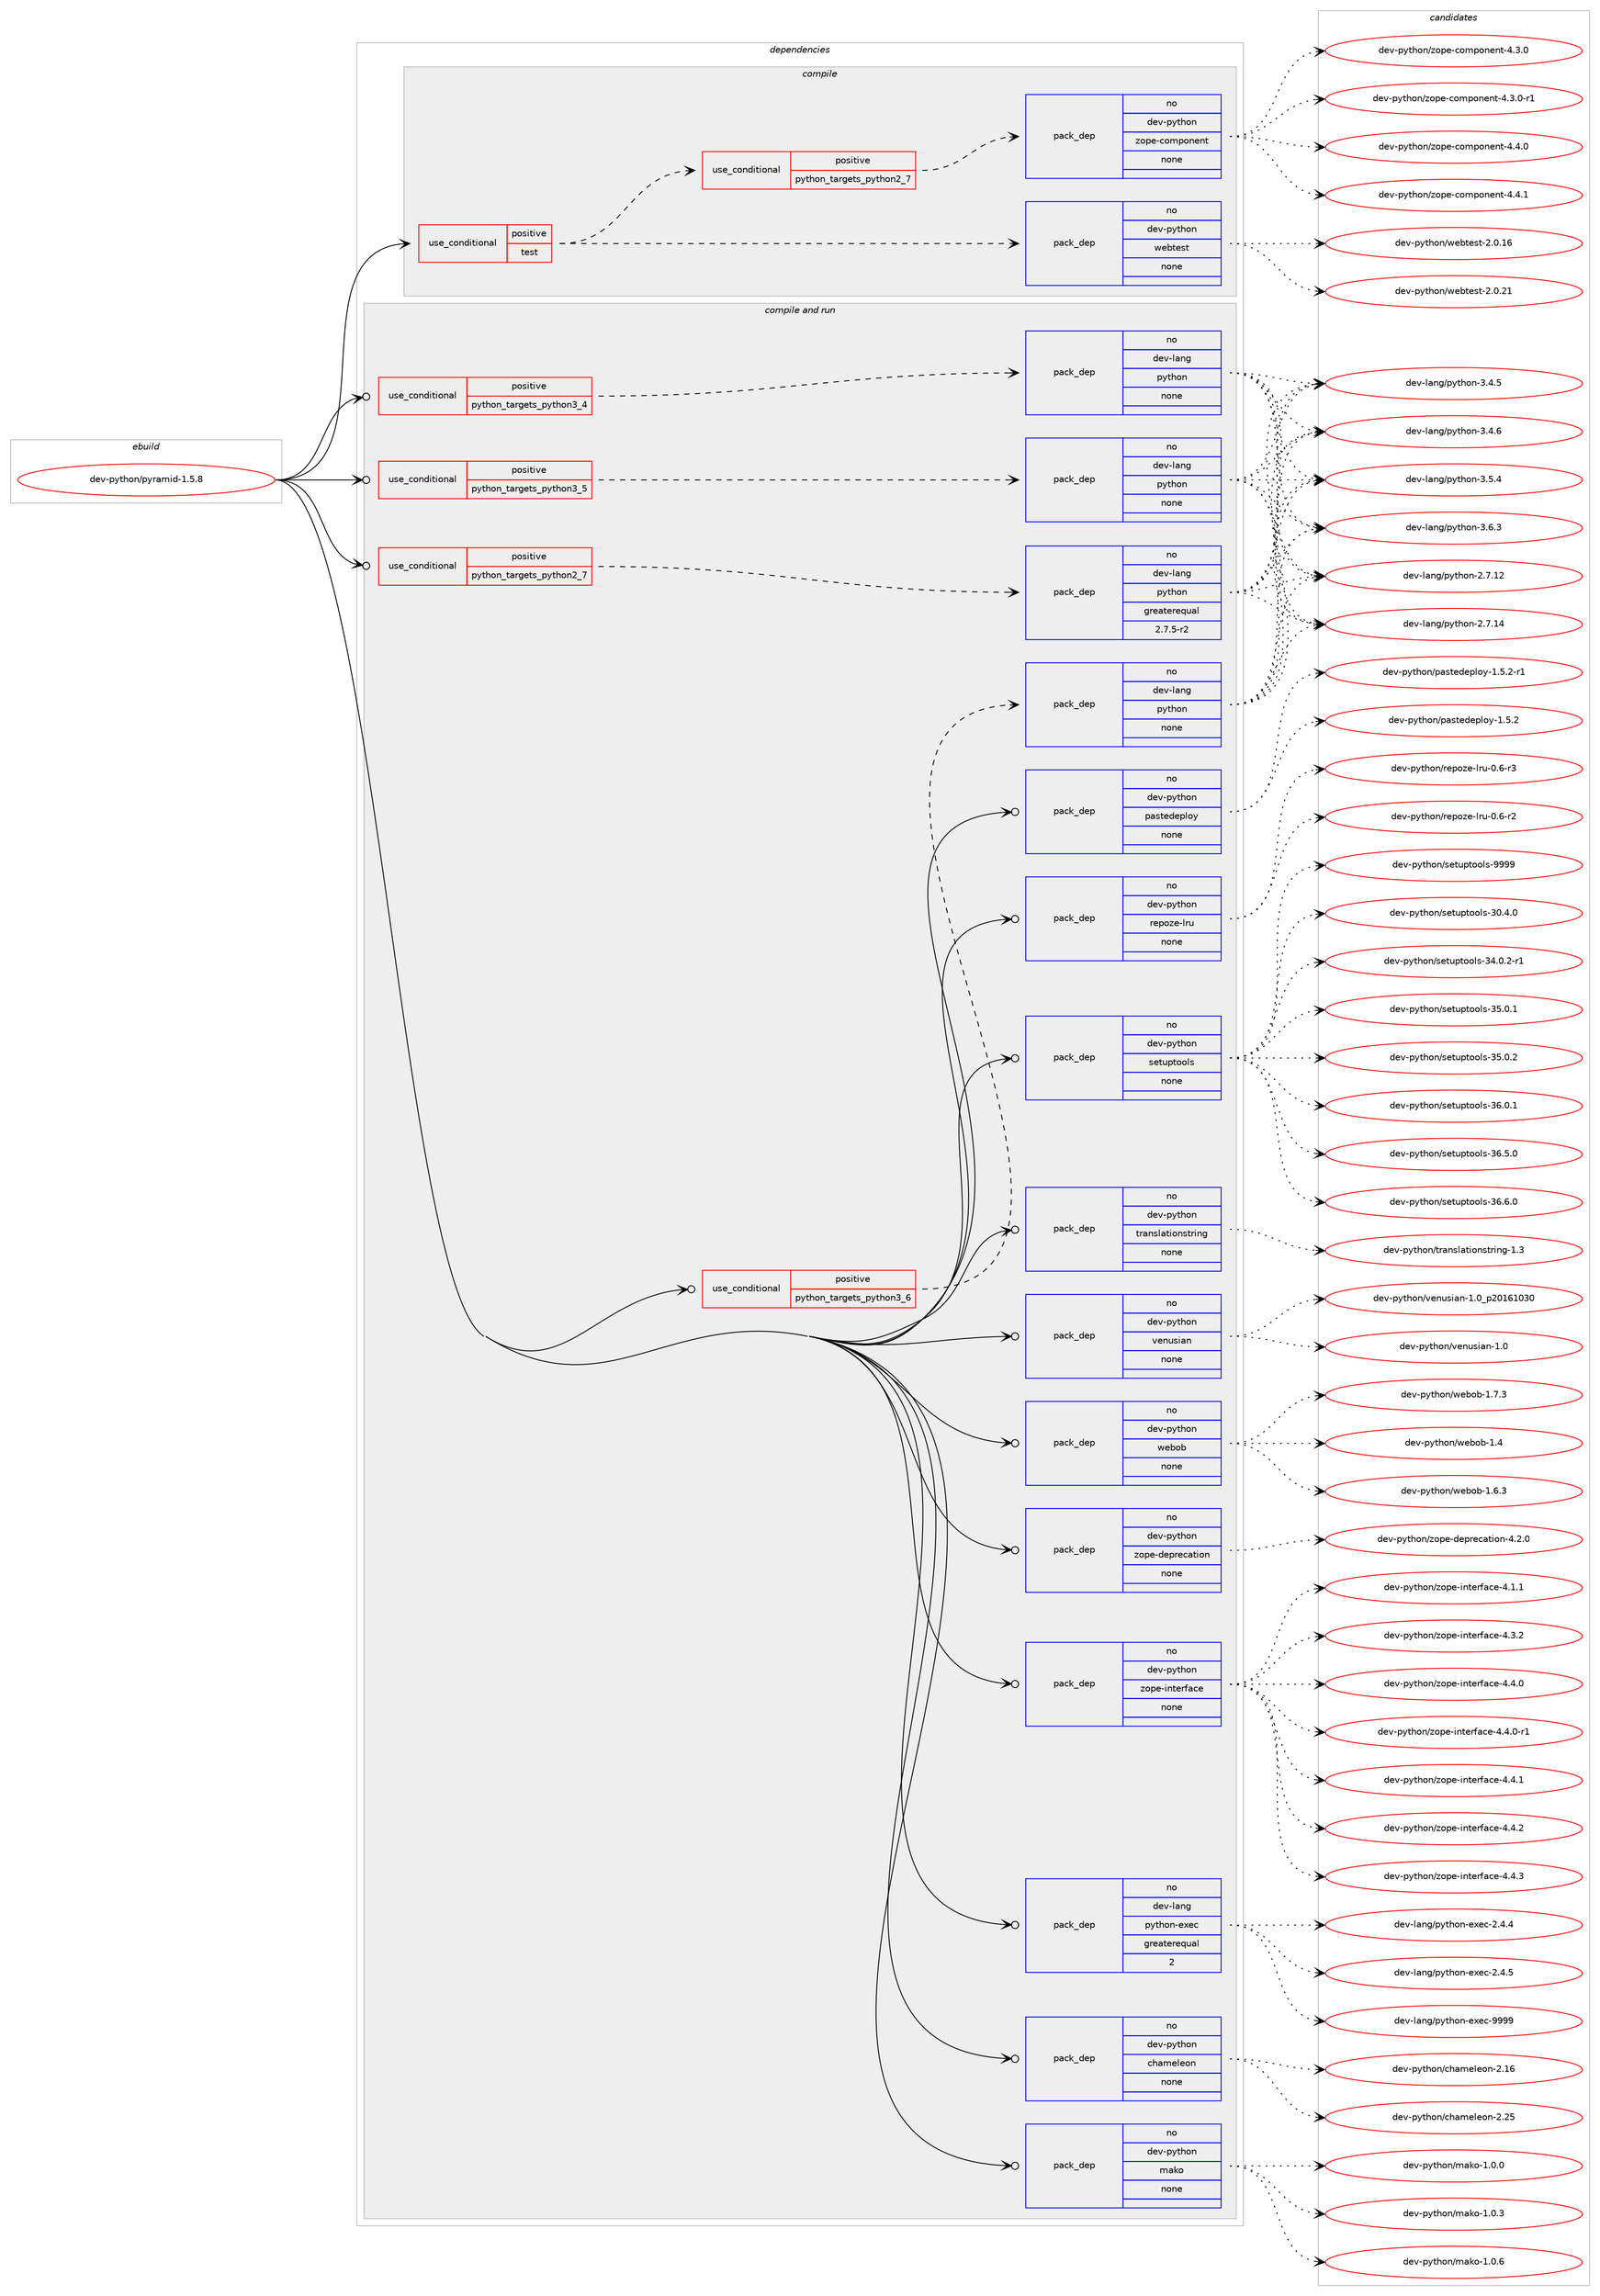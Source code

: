 digraph prolog {

# *************
# Graph options
# *************

newrank=true;
concentrate=true;
compound=true;
graph [rankdir=LR,fontname=Helvetica,fontsize=10,ranksep=1.5];#, ranksep=2.5, nodesep=0.2];
edge  [arrowhead=vee];
node  [fontname=Helvetica,fontsize=10];

# **********
# The ebuild
# **********

subgraph cluster_leftcol {
color=gray;
rank=same;
label=<<i>ebuild</i>>;
id [label="dev-python/pyramid-1.5.8", color=red, width=4, href="../dev-python/pyramid-1.5.8.svg"];
}

# ****************
# The dependencies
# ****************

subgraph cluster_midcol {
color=gray;
label=<<i>dependencies</i>>;
subgraph cluster_compile {
fillcolor="#eeeeee";
style=filled;
label=<<i>compile</i>>;
subgraph cond39177 {
dependency178702 [label=<<TABLE BORDER="0" CELLBORDER="1" CELLSPACING="0" CELLPADDING="4"><TR><TD ROWSPAN="3" CELLPADDING="10">use_conditional</TD></TR><TR><TD>positive</TD></TR><TR><TD>test</TD></TR></TABLE>>, shape=none, color=red];
subgraph pack135594 {
dependency178703 [label=<<TABLE BORDER="0" CELLBORDER="1" CELLSPACING="0" CELLPADDING="4" WIDTH="220"><TR><TD ROWSPAN="6" CELLPADDING="30">pack_dep</TD></TR><TR><TD WIDTH="110">no</TD></TR><TR><TD>dev-python</TD></TR><TR><TD>webtest</TD></TR><TR><TD>none</TD></TR><TR><TD></TD></TR></TABLE>>, shape=none, color=blue];
}
dependency178702:e -> dependency178703:w [weight=20,style="dashed",arrowhead="vee"];
subgraph cond39178 {
dependency178704 [label=<<TABLE BORDER="0" CELLBORDER="1" CELLSPACING="0" CELLPADDING="4"><TR><TD ROWSPAN="3" CELLPADDING="10">use_conditional</TD></TR><TR><TD>positive</TD></TR><TR><TD>python_targets_python2_7</TD></TR></TABLE>>, shape=none, color=red];
subgraph pack135595 {
dependency178705 [label=<<TABLE BORDER="0" CELLBORDER="1" CELLSPACING="0" CELLPADDING="4" WIDTH="220"><TR><TD ROWSPAN="6" CELLPADDING="30">pack_dep</TD></TR><TR><TD WIDTH="110">no</TD></TR><TR><TD>dev-python</TD></TR><TR><TD>zope-component</TD></TR><TR><TD>none</TD></TR><TR><TD></TD></TR></TABLE>>, shape=none, color=blue];
}
dependency178704:e -> dependency178705:w [weight=20,style="dashed",arrowhead="vee"];
}
dependency178702:e -> dependency178704:w [weight=20,style="dashed",arrowhead="vee"];
}
id:e -> dependency178702:w [weight=20,style="solid",arrowhead="vee"];
}
subgraph cluster_compileandrun {
fillcolor="#eeeeee";
style=filled;
label=<<i>compile and run</i>>;
subgraph cond39179 {
dependency178706 [label=<<TABLE BORDER="0" CELLBORDER="1" CELLSPACING="0" CELLPADDING="4"><TR><TD ROWSPAN="3" CELLPADDING="10">use_conditional</TD></TR><TR><TD>positive</TD></TR><TR><TD>python_targets_python2_7</TD></TR></TABLE>>, shape=none, color=red];
subgraph pack135596 {
dependency178707 [label=<<TABLE BORDER="0" CELLBORDER="1" CELLSPACING="0" CELLPADDING="4" WIDTH="220"><TR><TD ROWSPAN="6" CELLPADDING="30">pack_dep</TD></TR><TR><TD WIDTH="110">no</TD></TR><TR><TD>dev-lang</TD></TR><TR><TD>python</TD></TR><TR><TD>greaterequal</TD></TR><TR><TD>2.7.5-r2</TD></TR></TABLE>>, shape=none, color=blue];
}
dependency178706:e -> dependency178707:w [weight=20,style="dashed",arrowhead="vee"];
}
id:e -> dependency178706:w [weight=20,style="solid",arrowhead="odotvee"];
subgraph cond39180 {
dependency178708 [label=<<TABLE BORDER="0" CELLBORDER="1" CELLSPACING="0" CELLPADDING="4"><TR><TD ROWSPAN="3" CELLPADDING="10">use_conditional</TD></TR><TR><TD>positive</TD></TR><TR><TD>python_targets_python3_4</TD></TR></TABLE>>, shape=none, color=red];
subgraph pack135597 {
dependency178709 [label=<<TABLE BORDER="0" CELLBORDER="1" CELLSPACING="0" CELLPADDING="4" WIDTH="220"><TR><TD ROWSPAN="6" CELLPADDING="30">pack_dep</TD></TR><TR><TD WIDTH="110">no</TD></TR><TR><TD>dev-lang</TD></TR><TR><TD>python</TD></TR><TR><TD>none</TD></TR><TR><TD></TD></TR></TABLE>>, shape=none, color=blue];
}
dependency178708:e -> dependency178709:w [weight=20,style="dashed",arrowhead="vee"];
}
id:e -> dependency178708:w [weight=20,style="solid",arrowhead="odotvee"];
subgraph cond39181 {
dependency178710 [label=<<TABLE BORDER="0" CELLBORDER="1" CELLSPACING="0" CELLPADDING="4"><TR><TD ROWSPAN="3" CELLPADDING="10">use_conditional</TD></TR><TR><TD>positive</TD></TR><TR><TD>python_targets_python3_5</TD></TR></TABLE>>, shape=none, color=red];
subgraph pack135598 {
dependency178711 [label=<<TABLE BORDER="0" CELLBORDER="1" CELLSPACING="0" CELLPADDING="4" WIDTH="220"><TR><TD ROWSPAN="6" CELLPADDING="30">pack_dep</TD></TR><TR><TD WIDTH="110">no</TD></TR><TR><TD>dev-lang</TD></TR><TR><TD>python</TD></TR><TR><TD>none</TD></TR><TR><TD></TD></TR></TABLE>>, shape=none, color=blue];
}
dependency178710:e -> dependency178711:w [weight=20,style="dashed",arrowhead="vee"];
}
id:e -> dependency178710:w [weight=20,style="solid",arrowhead="odotvee"];
subgraph cond39182 {
dependency178712 [label=<<TABLE BORDER="0" CELLBORDER="1" CELLSPACING="0" CELLPADDING="4"><TR><TD ROWSPAN="3" CELLPADDING="10">use_conditional</TD></TR><TR><TD>positive</TD></TR><TR><TD>python_targets_python3_6</TD></TR></TABLE>>, shape=none, color=red];
subgraph pack135599 {
dependency178713 [label=<<TABLE BORDER="0" CELLBORDER="1" CELLSPACING="0" CELLPADDING="4" WIDTH="220"><TR><TD ROWSPAN="6" CELLPADDING="30">pack_dep</TD></TR><TR><TD WIDTH="110">no</TD></TR><TR><TD>dev-lang</TD></TR><TR><TD>python</TD></TR><TR><TD>none</TD></TR><TR><TD></TD></TR></TABLE>>, shape=none, color=blue];
}
dependency178712:e -> dependency178713:w [weight=20,style="dashed",arrowhead="vee"];
}
id:e -> dependency178712:w [weight=20,style="solid",arrowhead="odotvee"];
subgraph pack135600 {
dependency178714 [label=<<TABLE BORDER="0" CELLBORDER="1" CELLSPACING="0" CELLPADDING="4" WIDTH="220"><TR><TD ROWSPAN="6" CELLPADDING="30">pack_dep</TD></TR><TR><TD WIDTH="110">no</TD></TR><TR><TD>dev-lang</TD></TR><TR><TD>python-exec</TD></TR><TR><TD>greaterequal</TD></TR><TR><TD>2</TD></TR></TABLE>>, shape=none, color=blue];
}
id:e -> dependency178714:w [weight=20,style="solid",arrowhead="odotvee"];
subgraph pack135601 {
dependency178715 [label=<<TABLE BORDER="0" CELLBORDER="1" CELLSPACING="0" CELLPADDING="4" WIDTH="220"><TR><TD ROWSPAN="6" CELLPADDING="30">pack_dep</TD></TR><TR><TD WIDTH="110">no</TD></TR><TR><TD>dev-python</TD></TR><TR><TD>chameleon</TD></TR><TR><TD>none</TD></TR><TR><TD></TD></TR></TABLE>>, shape=none, color=blue];
}
id:e -> dependency178715:w [weight=20,style="solid",arrowhead="odotvee"];
subgraph pack135602 {
dependency178716 [label=<<TABLE BORDER="0" CELLBORDER="1" CELLSPACING="0" CELLPADDING="4" WIDTH="220"><TR><TD ROWSPAN="6" CELLPADDING="30">pack_dep</TD></TR><TR><TD WIDTH="110">no</TD></TR><TR><TD>dev-python</TD></TR><TR><TD>mako</TD></TR><TR><TD>none</TD></TR><TR><TD></TD></TR></TABLE>>, shape=none, color=blue];
}
id:e -> dependency178716:w [weight=20,style="solid",arrowhead="odotvee"];
subgraph pack135603 {
dependency178717 [label=<<TABLE BORDER="0" CELLBORDER="1" CELLSPACING="0" CELLPADDING="4" WIDTH="220"><TR><TD ROWSPAN="6" CELLPADDING="30">pack_dep</TD></TR><TR><TD WIDTH="110">no</TD></TR><TR><TD>dev-python</TD></TR><TR><TD>pastedeploy</TD></TR><TR><TD>none</TD></TR><TR><TD></TD></TR></TABLE>>, shape=none, color=blue];
}
id:e -> dependency178717:w [weight=20,style="solid",arrowhead="odotvee"];
subgraph pack135604 {
dependency178718 [label=<<TABLE BORDER="0" CELLBORDER="1" CELLSPACING="0" CELLPADDING="4" WIDTH="220"><TR><TD ROWSPAN="6" CELLPADDING="30">pack_dep</TD></TR><TR><TD WIDTH="110">no</TD></TR><TR><TD>dev-python</TD></TR><TR><TD>repoze-lru</TD></TR><TR><TD>none</TD></TR><TR><TD></TD></TR></TABLE>>, shape=none, color=blue];
}
id:e -> dependency178718:w [weight=20,style="solid",arrowhead="odotvee"];
subgraph pack135605 {
dependency178719 [label=<<TABLE BORDER="0" CELLBORDER="1" CELLSPACING="0" CELLPADDING="4" WIDTH="220"><TR><TD ROWSPAN="6" CELLPADDING="30">pack_dep</TD></TR><TR><TD WIDTH="110">no</TD></TR><TR><TD>dev-python</TD></TR><TR><TD>setuptools</TD></TR><TR><TD>none</TD></TR><TR><TD></TD></TR></TABLE>>, shape=none, color=blue];
}
id:e -> dependency178719:w [weight=20,style="solid",arrowhead="odotvee"];
subgraph pack135606 {
dependency178720 [label=<<TABLE BORDER="0" CELLBORDER="1" CELLSPACING="0" CELLPADDING="4" WIDTH="220"><TR><TD ROWSPAN="6" CELLPADDING="30">pack_dep</TD></TR><TR><TD WIDTH="110">no</TD></TR><TR><TD>dev-python</TD></TR><TR><TD>translationstring</TD></TR><TR><TD>none</TD></TR><TR><TD></TD></TR></TABLE>>, shape=none, color=blue];
}
id:e -> dependency178720:w [weight=20,style="solid",arrowhead="odotvee"];
subgraph pack135607 {
dependency178721 [label=<<TABLE BORDER="0" CELLBORDER="1" CELLSPACING="0" CELLPADDING="4" WIDTH="220"><TR><TD ROWSPAN="6" CELLPADDING="30">pack_dep</TD></TR><TR><TD WIDTH="110">no</TD></TR><TR><TD>dev-python</TD></TR><TR><TD>venusian</TD></TR><TR><TD>none</TD></TR><TR><TD></TD></TR></TABLE>>, shape=none, color=blue];
}
id:e -> dependency178721:w [weight=20,style="solid",arrowhead="odotvee"];
subgraph pack135608 {
dependency178722 [label=<<TABLE BORDER="0" CELLBORDER="1" CELLSPACING="0" CELLPADDING="4" WIDTH="220"><TR><TD ROWSPAN="6" CELLPADDING="30">pack_dep</TD></TR><TR><TD WIDTH="110">no</TD></TR><TR><TD>dev-python</TD></TR><TR><TD>webob</TD></TR><TR><TD>none</TD></TR><TR><TD></TD></TR></TABLE>>, shape=none, color=blue];
}
id:e -> dependency178722:w [weight=20,style="solid",arrowhead="odotvee"];
subgraph pack135609 {
dependency178723 [label=<<TABLE BORDER="0" CELLBORDER="1" CELLSPACING="0" CELLPADDING="4" WIDTH="220"><TR><TD ROWSPAN="6" CELLPADDING="30">pack_dep</TD></TR><TR><TD WIDTH="110">no</TD></TR><TR><TD>dev-python</TD></TR><TR><TD>zope-deprecation</TD></TR><TR><TD>none</TD></TR><TR><TD></TD></TR></TABLE>>, shape=none, color=blue];
}
id:e -> dependency178723:w [weight=20,style="solid",arrowhead="odotvee"];
subgraph pack135610 {
dependency178724 [label=<<TABLE BORDER="0" CELLBORDER="1" CELLSPACING="0" CELLPADDING="4" WIDTH="220"><TR><TD ROWSPAN="6" CELLPADDING="30">pack_dep</TD></TR><TR><TD WIDTH="110">no</TD></TR><TR><TD>dev-python</TD></TR><TR><TD>zope-interface</TD></TR><TR><TD>none</TD></TR><TR><TD></TD></TR></TABLE>>, shape=none, color=blue];
}
id:e -> dependency178724:w [weight=20,style="solid",arrowhead="odotvee"];
}
subgraph cluster_run {
fillcolor="#eeeeee";
style=filled;
label=<<i>run</i>>;
}
}

# **************
# The candidates
# **************

subgraph cluster_choices {
rank=same;
color=gray;
label=<<i>candidates</i>>;

subgraph choice135594 {
color=black;
nodesep=1;
choice10010111845112121116104111110471191019811610111511645504648464954 [label="dev-python/webtest-2.0.16", color=red, width=4,href="../dev-python/webtest-2.0.16.svg"];
choice10010111845112121116104111110471191019811610111511645504648465049 [label="dev-python/webtest-2.0.21", color=red, width=4,href="../dev-python/webtest-2.0.21.svg"];
dependency178703:e -> choice10010111845112121116104111110471191019811610111511645504648464954:w [style=dotted,weight="100"];
dependency178703:e -> choice10010111845112121116104111110471191019811610111511645504648465049:w [style=dotted,weight="100"];
}
subgraph choice135595 {
color=black;
nodesep=1;
choice10010111845112121116104111110471221111121014599111109112111110101110116455246514648 [label="dev-python/zope-component-4.3.0", color=red, width=4,href="../dev-python/zope-component-4.3.0.svg"];
choice100101118451121211161041111104712211111210145991111091121111101011101164552465146484511449 [label="dev-python/zope-component-4.3.0-r1", color=red, width=4,href="../dev-python/zope-component-4.3.0-r1.svg"];
choice10010111845112121116104111110471221111121014599111109112111110101110116455246524648 [label="dev-python/zope-component-4.4.0", color=red, width=4,href="../dev-python/zope-component-4.4.0.svg"];
choice10010111845112121116104111110471221111121014599111109112111110101110116455246524649 [label="dev-python/zope-component-4.4.1", color=red, width=4,href="../dev-python/zope-component-4.4.1.svg"];
dependency178705:e -> choice10010111845112121116104111110471221111121014599111109112111110101110116455246514648:w [style=dotted,weight="100"];
dependency178705:e -> choice100101118451121211161041111104712211111210145991111091121111101011101164552465146484511449:w [style=dotted,weight="100"];
dependency178705:e -> choice10010111845112121116104111110471221111121014599111109112111110101110116455246524648:w [style=dotted,weight="100"];
dependency178705:e -> choice10010111845112121116104111110471221111121014599111109112111110101110116455246524649:w [style=dotted,weight="100"];
}
subgraph choice135596 {
color=black;
nodesep=1;
choice10010111845108971101034711212111610411111045504655464950 [label="dev-lang/python-2.7.12", color=red, width=4,href="../dev-lang/python-2.7.12.svg"];
choice10010111845108971101034711212111610411111045504655464952 [label="dev-lang/python-2.7.14", color=red, width=4,href="../dev-lang/python-2.7.14.svg"];
choice100101118451089711010347112121116104111110455146524653 [label="dev-lang/python-3.4.5", color=red, width=4,href="../dev-lang/python-3.4.5.svg"];
choice100101118451089711010347112121116104111110455146524654 [label="dev-lang/python-3.4.6", color=red, width=4,href="../dev-lang/python-3.4.6.svg"];
choice100101118451089711010347112121116104111110455146534652 [label="dev-lang/python-3.5.4", color=red, width=4,href="../dev-lang/python-3.5.4.svg"];
choice100101118451089711010347112121116104111110455146544651 [label="dev-lang/python-3.6.3", color=red, width=4,href="../dev-lang/python-3.6.3.svg"];
dependency178707:e -> choice10010111845108971101034711212111610411111045504655464950:w [style=dotted,weight="100"];
dependency178707:e -> choice10010111845108971101034711212111610411111045504655464952:w [style=dotted,weight="100"];
dependency178707:e -> choice100101118451089711010347112121116104111110455146524653:w [style=dotted,weight="100"];
dependency178707:e -> choice100101118451089711010347112121116104111110455146524654:w [style=dotted,weight="100"];
dependency178707:e -> choice100101118451089711010347112121116104111110455146534652:w [style=dotted,weight="100"];
dependency178707:e -> choice100101118451089711010347112121116104111110455146544651:w [style=dotted,weight="100"];
}
subgraph choice135597 {
color=black;
nodesep=1;
choice10010111845108971101034711212111610411111045504655464950 [label="dev-lang/python-2.7.12", color=red, width=4,href="../dev-lang/python-2.7.12.svg"];
choice10010111845108971101034711212111610411111045504655464952 [label="dev-lang/python-2.7.14", color=red, width=4,href="../dev-lang/python-2.7.14.svg"];
choice100101118451089711010347112121116104111110455146524653 [label="dev-lang/python-3.4.5", color=red, width=4,href="../dev-lang/python-3.4.5.svg"];
choice100101118451089711010347112121116104111110455146524654 [label="dev-lang/python-3.4.6", color=red, width=4,href="../dev-lang/python-3.4.6.svg"];
choice100101118451089711010347112121116104111110455146534652 [label="dev-lang/python-3.5.4", color=red, width=4,href="../dev-lang/python-3.5.4.svg"];
choice100101118451089711010347112121116104111110455146544651 [label="dev-lang/python-3.6.3", color=red, width=4,href="../dev-lang/python-3.6.3.svg"];
dependency178709:e -> choice10010111845108971101034711212111610411111045504655464950:w [style=dotted,weight="100"];
dependency178709:e -> choice10010111845108971101034711212111610411111045504655464952:w [style=dotted,weight="100"];
dependency178709:e -> choice100101118451089711010347112121116104111110455146524653:w [style=dotted,weight="100"];
dependency178709:e -> choice100101118451089711010347112121116104111110455146524654:w [style=dotted,weight="100"];
dependency178709:e -> choice100101118451089711010347112121116104111110455146534652:w [style=dotted,weight="100"];
dependency178709:e -> choice100101118451089711010347112121116104111110455146544651:w [style=dotted,weight="100"];
}
subgraph choice135598 {
color=black;
nodesep=1;
choice10010111845108971101034711212111610411111045504655464950 [label="dev-lang/python-2.7.12", color=red, width=4,href="../dev-lang/python-2.7.12.svg"];
choice10010111845108971101034711212111610411111045504655464952 [label="dev-lang/python-2.7.14", color=red, width=4,href="../dev-lang/python-2.7.14.svg"];
choice100101118451089711010347112121116104111110455146524653 [label="dev-lang/python-3.4.5", color=red, width=4,href="../dev-lang/python-3.4.5.svg"];
choice100101118451089711010347112121116104111110455146524654 [label="dev-lang/python-3.4.6", color=red, width=4,href="../dev-lang/python-3.4.6.svg"];
choice100101118451089711010347112121116104111110455146534652 [label="dev-lang/python-3.5.4", color=red, width=4,href="../dev-lang/python-3.5.4.svg"];
choice100101118451089711010347112121116104111110455146544651 [label="dev-lang/python-3.6.3", color=red, width=4,href="../dev-lang/python-3.6.3.svg"];
dependency178711:e -> choice10010111845108971101034711212111610411111045504655464950:w [style=dotted,weight="100"];
dependency178711:e -> choice10010111845108971101034711212111610411111045504655464952:w [style=dotted,weight="100"];
dependency178711:e -> choice100101118451089711010347112121116104111110455146524653:w [style=dotted,weight="100"];
dependency178711:e -> choice100101118451089711010347112121116104111110455146524654:w [style=dotted,weight="100"];
dependency178711:e -> choice100101118451089711010347112121116104111110455146534652:w [style=dotted,weight="100"];
dependency178711:e -> choice100101118451089711010347112121116104111110455146544651:w [style=dotted,weight="100"];
}
subgraph choice135599 {
color=black;
nodesep=1;
choice10010111845108971101034711212111610411111045504655464950 [label="dev-lang/python-2.7.12", color=red, width=4,href="../dev-lang/python-2.7.12.svg"];
choice10010111845108971101034711212111610411111045504655464952 [label="dev-lang/python-2.7.14", color=red, width=4,href="../dev-lang/python-2.7.14.svg"];
choice100101118451089711010347112121116104111110455146524653 [label="dev-lang/python-3.4.5", color=red, width=4,href="../dev-lang/python-3.4.5.svg"];
choice100101118451089711010347112121116104111110455146524654 [label="dev-lang/python-3.4.6", color=red, width=4,href="../dev-lang/python-3.4.6.svg"];
choice100101118451089711010347112121116104111110455146534652 [label="dev-lang/python-3.5.4", color=red, width=4,href="../dev-lang/python-3.5.4.svg"];
choice100101118451089711010347112121116104111110455146544651 [label="dev-lang/python-3.6.3", color=red, width=4,href="../dev-lang/python-3.6.3.svg"];
dependency178713:e -> choice10010111845108971101034711212111610411111045504655464950:w [style=dotted,weight="100"];
dependency178713:e -> choice10010111845108971101034711212111610411111045504655464952:w [style=dotted,weight="100"];
dependency178713:e -> choice100101118451089711010347112121116104111110455146524653:w [style=dotted,weight="100"];
dependency178713:e -> choice100101118451089711010347112121116104111110455146524654:w [style=dotted,weight="100"];
dependency178713:e -> choice100101118451089711010347112121116104111110455146534652:w [style=dotted,weight="100"];
dependency178713:e -> choice100101118451089711010347112121116104111110455146544651:w [style=dotted,weight="100"];
}
subgraph choice135600 {
color=black;
nodesep=1;
choice1001011184510897110103471121211161041111104510112010199455046524652 [label="dev-lang/python-exec-2.4.4", color=red, width=4,href="../dev-lang/python-exec-2.4.4.svg"];
choice1001011184510897110103471121211161041111104510112010199455046524653 [label="dev-lang/python-exec-2.4.5", color=red, width=4,href="../dev-lang/python-exec-2.4.5.svg"];
choice10010111845108971101034711212111610411111045101120101994557575757 [label="dev-lang/python-exec-9999", color=red, width=4,href="../dev-lang/python-exec-9999.svg"];
dependency178714:e -> choice1001011184510897110103471121211161041111104510112010199455046524652:w [style=dotted,weight="100"];
dependency178714:e -> choice1001011184510897110103471121211161041111104510112010199455046524653:w [style=dotted,weight="100"];
dependency178714:e -> choice10010111845108971101034711212111610411111045101120101994557575757:w [style=dotted,weight="100"];
}
subgraph choice135601 {
color=black;
nodesep=1;
choice100101118451121211161041111104799104971091011081011111104550464954 [label="dev-python/chameleon-2.16", color=red, width=4,href="../dev-python/chameleon-2.16.svg"];
choice100101118451121211161041111104799104971091011081011111104550465053 [label="dev-python/chameleon-2.25", color=red, width=4,href="../dev-python/chameleon-2.25.svg"];
dependency178715:e -> choice100101118451121211161041111104799104971091011081011111104550464954:w [style=dotted,weight="100"];
dependency178715:e -> choice100101118451121211161041111104799104971091011081011111104550465053:w [style=dotted,weight="100"];
}
subgraph choice135602 {
color=black;
nodesep=1;
choice100101118451121211161041111104710997107111454946484648 [label="dev-python/mako-1.0.0", color=red, width=4,href="../dev-python/mako-1.0.0.svg"];
choice100101118451121211161041111104710997107111454946484651 [label="dev-python/mako-1.0.3", color=red, width=4,href="../dev-python/mako-1.0.3.svg"];
choice100101118451121211161041111104710997107111454946484654 [label="dev-python/mako-1.0.6", color=red, width=4,href="../dev-python/mako-1.0.6.svg"];
dependency178716:e -> choice100101118451121211161041111104710997107111454946484648:w [style=dotted,weight="100"];
dependency178716:e -> choice100101118451121211161041111104710997107111454946484651:w [style=dotted,weight="100"];
dependency178716:e -> choice100101118451121211161041111104710997107111454946484654:w [style=dotted,weight="100"];
}
subgraph choice135603 {
color=black;
nodesep=1;
choice100101118451121211161041111104711297115116101100101112108111121454946534650 [label="dev-python/pastedeploy-1.5.2", color=red, width=4,href="../dev-python/pastedeploy-1.5.2.svg"];
choice1001011184511212111610411111047112971151161011001011121081111214549465346504511449 [label="dev-python/pastedeploy-1.5.2-r1", color=red, width=4,href="../dev-python/pastedeploy-1.5.2-r1.svg"];
dependency178717:e -> choice100101118451121211161041111104711297115116101100101112108111121454946534650:w [style=dotted,weight="100"];
dependency178717:e -> choice1001011184511212111610411111047112971151161011001011121081111214549465346504511449:w [style=dotted,weight="100"];
}
subgraph choice135604 {
color=black;
nodesep=1;
choice100101118451121211161041111104711410111211112210145108114117454846544511450 [label="dev-python/repoze-lru-0.6-r2", color=red, width=4,href="../dev-python/repoze-lru-0.6-r2.svg"];
choice100101118451121211161041111104711410111211112210145108114117454846544511451 [label="dev-python/repoze-lru-0.6-r3", color=red, width=4,href="../dev-python/repoze-lru-0.6-r3.svg"];
dependency178718:e -> choice100101118451121211161041111104711410111211112210145108114117454846544511450:w [style=dotted,weight="100"];
dependency178718:e -> choice100101118451121211161041111104711410111211112210145108114117454846544511451:w [style=dotted,weight="100"];
}
subgraph choice135605 {
color=black;
nodesep=1;
choice100101118451121211161041111104711510111611711211611111110811545514846524648 [label="dev-python/setuptools-30.4.0", color=red, width=4,href="../dev-python/setuptools-30.4.0.svg"];
choice1001011184511212111610411111047115101116117112116111111108115455152464846504511449 [label="dev-python/setuptools-34.0.2-r1", color=red, width=4,href="../dev-python/setuptools-34.0.2-r1.svg"];
choice100101118451121211161041111104711510111611711211611111110811545515346484649 [label="dev-python/setuptools-35.0.1", color=red, width=4,href="../dev-python/setuptools-35.0.1.svg"];
choice100101118451121211161041111104711510111611711211611111110811545515346484650 [label="dev-python/setuptools-35.0.2", color=red, width=4,href="../dev-python/setuptools-35.0.2.svg"];
choice100101118451121211161041111104711510111611711211611111110811545515446484649 [label="dev-python/setuptools-36.0.1", color=red, width=4,href="../dev-python/setuptools-36.0.1.svg"];
choice100101118451121211161041111104711510111611711211611111110811545515446534648 [label="dev-python/setuptools-36.5.0", color=red, width=4,href="../dev-python/setuptools-36.5.0.svg"];
choice100101118451121211161041111104711510111611711211611111110811545515446544648 [label="dev-python/setuptools-36.6.0", color=red, width=4,href="../dev-python/setuptools-36.6.0.svg"];
choice10010111845112121116104111110471151011161171121161111111081154557575757 [label="dev-python/setuptools-9999", color=red, width=4,href="../dev-python/setuptools-9999.svg"];
dependency178719:e -> choice100101118451121211161041111104711510111611711211611111110811545514846524648:w [style=dotted,weight="100"];
dependency178719:e -> choice1001011184511212111610411111047115101116117112116111111108115455152464846504511449:w [style=dotted,weight="100"];
dependency178719:e -> choice100101118451121211161041111104711510111611711211611111110811545515346484649:w [style=dotted,weight="100"];
dependency178719:e -> choice100101118451121211161041111104711510111611711211611111110811545515346484650:w [style=dotted,weight="100"];
dependency178719:e -> choice100101118451121211161041111104711510111611711211611111110811545515446484649:w [style=dotted,weight="100"];
dependency178719:e -> choice100101118451121211161041111104711510111611711211611111110811545515446534648:w [style=dotted,weight="100"];
dependency178719:e -> choice100101118451121211161041111104711510111611711211611111110811545515446544648:w [style=dotted,weight="100"];
dependency178719:e -> choice10010111845112121116104111110471151011161171121161111111081154557575757:w [style=dotted,weight="100"];
}
subgraph choice135606 {
color=black;
nodesep=1;
choice1001011184511212111610411111047116114971101151089711610511111011511611410511010345494651 [label="dev-python/translationstring-1.3", color=red, width=4,href="../dev-python/translationstring-1.3.svg"];
dependency178720:e -> choice1001011184511212111610411111047116114971101151089711610511111011511611410511010345494651:w [style=dotted,weight="100"];
}
subgraph choice135607 {
color=black;
nodesep=1;
choice10010111845112121116104111110471181011101171151059711045494648 [label="dev-python/venusian-1.0", color=red, width=4,href="../dev-python/venusian-1.0.svg"];
choice10010111845112121116104111110471181011101171151059711045494648951125048495449485148 [label="dev-python/venusian-1.0_p20161030", color=red, width=4,href="../dev-python/venusian-1.0_p20161030.svg"];
dependency178721:e -> choice10010111845112121116104111110471181011101171151059711045494648:w [style=dotted,weight="100"];
dependency178721:e -> choice10010111845112121116104111110471181011101171151059711045494648951125048495449485148:w [style=dotted,weight="100"];
}
subgraph choice135608 {
color=black;
nodesep=1;
choice1001011184511212111610411111047119101981119845494652 [label="dev-python/webob-1.4", color=red, width=4,href="../dev-python/webob-1.4.svg"];
choice10010111845112121116104111110471191019811198454946544651 [label="dev-python/webob-1.6.3", color=red, width=4,href="../dev-python/webob-1.6.3.svg"];
choice10010111845112121116104111110471191019811198454946554651 [label="dev-python/webob-1.7.3", color=red, width=4,href="../dev-python/webob-1.7.3.svg"];
dependency178722:e -> choice1001011184511212111610411111047119101981119845494652:w [style=dotted,weight="100"];
dependency178722:e -> choice10010111845112121116104111110471191019811198454946544651:w [style=dotted,weight="100"];
dependency178722:e -> choice10010111845112121116104111110471191019811198454946554651:w [style=dotted,weight="100"];
}
subgraph choice135609 {
color=black;
nodesep=1;
choice1001011184511212111610411111047122111112101451001011121141019997116105111110455246504648 [label="dev-python/zope-deprecation-4.2.0", color=red, width=4,href="../dev-python/zope-deprecation-4.2.0.svg"];
dependency178723:e -> choice1001011184511212111610411111047122111112101451001011121141019997116105111110455246504648:w [style=dotted,weight="100"];
}
subgraph choice135610 {
color=black;
nodesep=1;
choice1001011184511212111610411111047122111112101451051101161011141029799101455246494649 [label="dev-python/zope-interface-4.1.1", color=red, width=4,href="../dev-python/zope-interface-4.1.1.svg"];
choice1001011184511212111610411111047122111112101451051101161011141029799101455246514650 [label="dev-python/zope-interface-4.3.2", color=red, width=4,href="../dev-python/zope-interface-4.3.2.svg"];
choice1001011184511212111610411111047122111112101451051101161011141029799101455246524648 [label="dev-python/zope-interface-4.4.0", color=red, width=4,href="../dev-python/zope-interface-4.4.0.svg"];
choice10010111845112121116104111110471221111121014510511011610111410297991014552465246484511449 [label="dev-python/zope-interface-4.4.0-r1", color=red, width=4,href="../dev-python/zope-interface-4.4.0-r1.svg"];
choice1001011184511212111610411111047122111112101451051101161011141029799101455246524649 [label="dev-python/zope-interface-4.4.1", color=red, width=4,href="../dev-python/zope-interface-4.4.1.svg"];
choice1001011184511212111610411111047122111112101451051101161011141029799101455246524650 [label="dev-python/zope-interface-4.4.2", color=red, width=4,href="../dev-python/zope-interface-4.4.2.svg"];
choice1001011184511212111610411111047122111112101451051101161011141029799101455246524651 [label="dev-python/zope-interface-4.4.3", color=red, width=4,href="../dev-python/zope-interface-4.4.3.svg"];
dependency178724:e -> choice1001011184511212111610411111047122111112101451051101161011141029799101455246494649:w [style=dotted,weight="100"];
dependency178724:e -> choice1001011184511212111610411111047122111112101451051101161011141029799101455246514650:w [style=dotted,weight="100"];
dependency178724:e -> choice1001011184511212111610411111047122111112101451051101161011141029799101455246524648:w [style=dotted,weight="100"];
dependency178724:e -> choice10010111845112121116104111110471221111121014510511011610111410297991014552465246484511449:w [style=dotted,weight="100"];
dependency178724:e -> choice1001011184511212111610411111047122111112101451051101161011141029799101455246524649:w [style=dotted,weight="100"];
dependency178724:e -> choice1001011184511212111610411111047122111112101451051101161011141029799101455246524650:w [style=dotted,weight="100"];
dependency178724:e -> choice1001011184511212111610411111047122111112101451051101161011141029799101455246524651:w [style=dotted,weight="100"];
}
}

}
